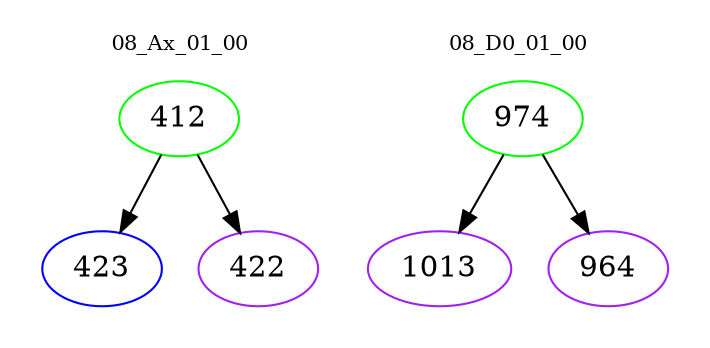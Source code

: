 digraph{
subgraph cluster_0 {
color = white
label = "08_Ax_01_00";
fontsize=10;
T0_412 [label="412", color="green"]
T0_412 -> T0_423 [color="black"]
T0_423 [label="423", color="blue"]
T0_412 -> T0_422 [color="black"]
T0_422 [label="422", color="purple"]
}
subgraph cluster_1 {
color = white
label = "08_D0_01_00";
fontsize=10;
T1_974 [label="974", color="green"]
T1_974 -> T1_1013 [color="black"]
T1_1013 [label="1013", color="purple"]
T1_974 -> T1_964 [color="black"]
T1_964 [label="964", color="purple"]
}
}
